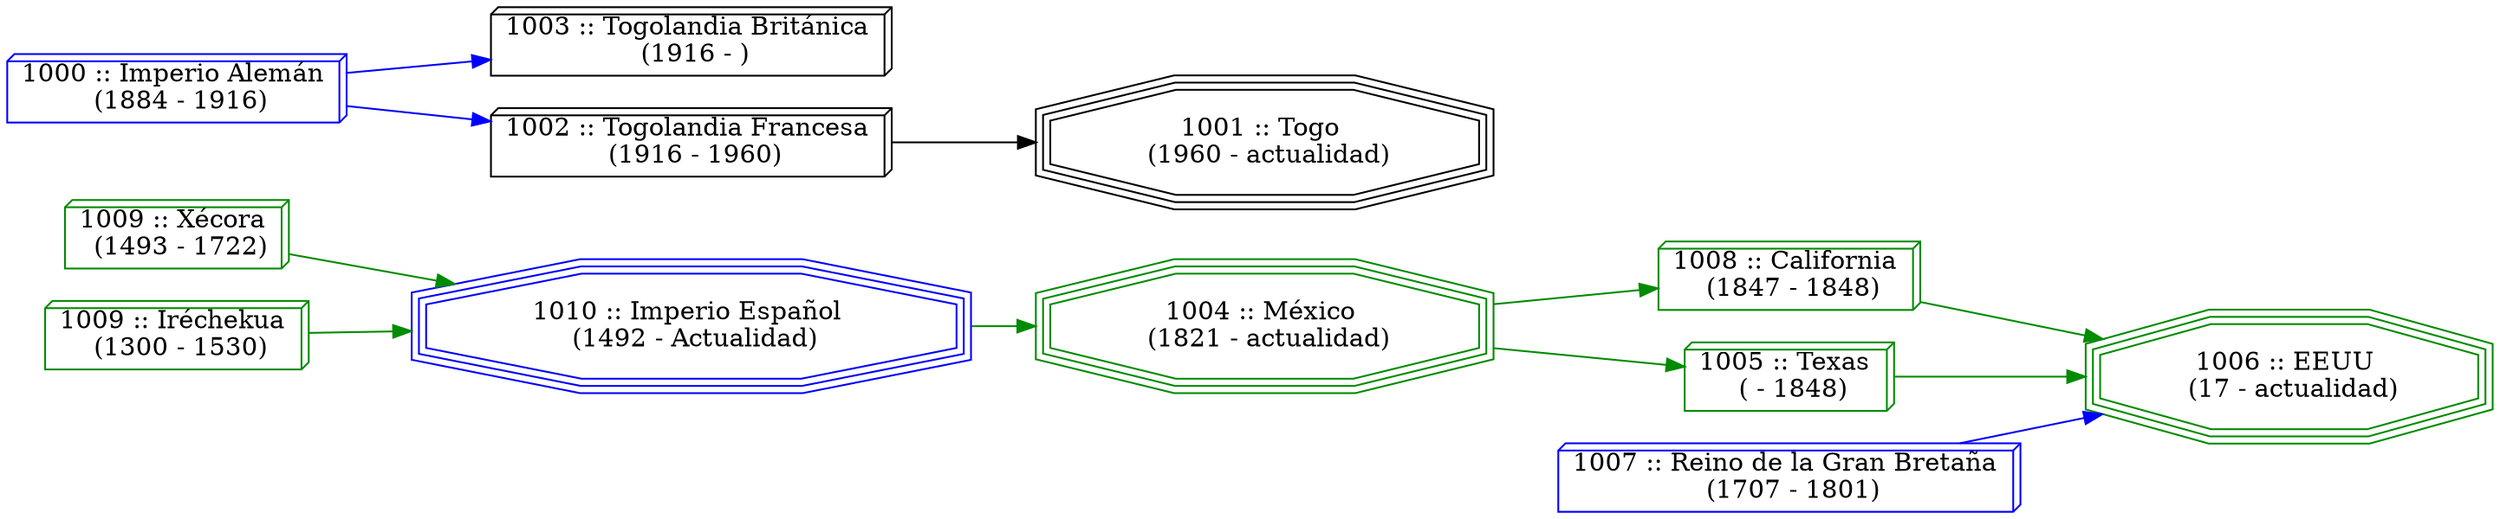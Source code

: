 digraph {
rankdir=LR;
1011 [shape=box3d color=green4 label="1009 :: Xécora \n (1493 - 1722)"];
1011 -> 1010 [color=green4]
1010 [shape=tripleoctagon color=blue label="1010 :: Imperio Español \n (1492 - Actualidad)"];
1010 -> 1004 [color=green4]
1009 [shape=box3d color=green4 label="1009 :: Iréchekua \n (1300 - 1530)"];
1009 -> 1010 [color=green4]
1008 [shape=box3d color=green4 label="1008 :: California \n (1847 - 1848)"];
1008 -> 1006[color=green4]
1007 [shape=box3d color=blue label="1007 :: Reino de la Gran Bretaña \n (1707 - 1801)"];
1007 -> 1006[color=blue]
1006 [shape=tripleoctagon color=green4 label="1006 :: EEUU \n (17 - actualidad)"];
1005 [shape=box3d color=green4 label="1005 :: Texas \n ( - 1848)"];
1005 -> 1006 [color=green4]
1004 [shape=tripleoctagon color=green4 label="1004 :: México \n (1821 - actualidad)"];
1004 -> {1005 1008} [color=green4]
1003 [shape=box3d color=black label="1003 :: Togolandia Británica \n (1916 - )"];
1002 [shape=box3d color=black label="1002 :: Togolandia Francesa \n (1916 - 1960)"];
1002 -> 1001 [color=black]
1001 [shape=tripleoctagon color=black label="1001 :: Togo \n (1960 - actualidad)"];
1000 [shape=box3d color=blue label="1000 :: Imperio Alemán \n (1884 - 1916)"];
1000 -> {1002 1003} [color=blue]
}